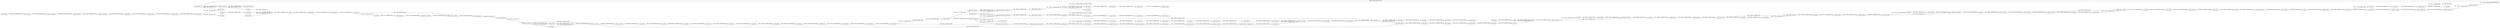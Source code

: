 digraph {
	"-5245505012092821955_288" [label="Numeric Scorer"]
	"568922997298968950_7" [label="Table Creator"]
	"1060219230283007269_179" [label="Math Formula"]
	"-7363788406194749270_183" [label="Column Rename"]
	"-7363788406194749270_193" [label="Column Filter"]
	"7872099646043598020_292" [label="Rule Engine"]
	"6473335988018264710_206" [label="Lag Column"]
	"6935933883395759469_341" [label="Excel Reader"]
	"568922997298968950_318" [label="Column Filter"]
	"6935933883395759469_352" [label="String Manipulation"]
	"7872099646043598020_295" [label="Date_Time Shift"]
	"-5245505012092821955_293" [label="PMML Writer"]
	"-5245505012092821955_283" [label="MultiLayerPerceptron Predictor"]
	"1060219230283007269_182" [label="Column Filter"]
	"7872099646043598020_52" [label="MultiLayerPerceptron Predictor"]
	"568922997298968950_172" [label="Numeric Row Splitter"]
	"7872099646043598020_319" [label="Column Filter"]
	"-5245505012092821955_305" [label="Rule_based Row Filter"]
	"-5245505012092821955_323" [label="Line Plot _local_"]
	"568922997298968950_310" [label="DB Writer"]
	"-5245505012092821955_304" [label="MultiLayerPerceptron Predictor"]
	"568922997298968950_317" [label="Math Formula"]
	"568922997298968950_313" [label=GroupBy]
	"-7363788406194749270_199" [label="Row Filter"]
	"5670788896196359410_166" [label="Group Loop Start"]
	"-5245505012092821955_289" [label="Line Plot _local_"]
	"6473335988018264710_30" [label="Loop End"]
	"-7363788406194749270_198" [label="Row Filter"]
	"-7363788406194749270_194" [label="Column Rename"]
	"-1084327624944132518_171" [label="PMML To Cell"]
	"5670788896196359410_179" [label="Loop End"]
	"-5245505012092821955_320" [label="Row Filter"]
	"7872099646043598020_318" [label="Math Formula"]
	"6935933883395759469_351" [label="Column Combiner"]
	"-1084327624944132518_172" [label="Loop End _2 ports_"]
	"568922997298968950_216" [label="Line Plot _local_"]
	"6935933883395759469_343" [label="String Manipulation"]
	"-5804809195784026279_176" [label="Denormalizer _PMML_"]
	"-7363788406194749270_201" [label=Sorter]
	"7872099646043598020_324" [label="Column Resorter"]
	"-5510367632204351076_179" [label="Loop End"]
	"-5804809195784026279_169" [label="Math Formula"]
	"568922997298968950_222" [label="Line Plot"]
	"6473335988018264710_165" [label="Lag Column"]
	"568922997298968950_218" [label="Column Filter"]
	"568922997298968950_200" [label="Column Filter"]
	"568922997298968950_15" [label="DB Connector"]
	"-1563959538977006992_208" [label="Column Filter"]
	"-1084327624944132518_174" [label=Joiner]
	"-5245505012092821955_294" [label="Row Filter"]
	"-5510367632204351076_175" [label="Cell To PMML"]
	"568922997298968950_193" [label=Concatenate]
	"7872099646043598020_314" [label="Math Formula"]
	"568922997298968950_319" [label="String Manipulation"]
	"-5245505012092821955_319" [label="Column Filter"]
	"568922997298968950_228" [label=GroupBy]
	"-1084327624944132518_169" [label="Math Formula"]
	"6473335988018264710_210" [label="Column Rename"]
	"1060219230283007269_192" [label="Java Snippet"]
	"6935933883395759469_345" [label="Column Rename"]
	"7872099646043598020_306" [label="Math Formula"]
	"-7363788406194749270_185" [label=Sorter]
	"568922997298968950_339" [label="Number To String"]
	"-1084327624944132518_173" [label=GroupBy]
	"568922997298968950_18" [label=Sorter]
	"-1563959538977006992_239" [label="Rule Engine"]
	"7872099646043598020_320" [label=Unpivoting]
	"6935933883395759469_346" [label="Column Resorter"]
	"568922997298968950_298" [label="Row Filter"]
	"1060219230283007269_301" [label=Sorter]
	"7872099646043598020_298" [label="Date_Time to String"]
	"-3544231404771684170_169" [label="Math Formula"]
	"-5245505012092821955_290" [label="Row Filter"]
	"568922997298968950_340" [label="String To Number"]
	"7872099646043598020_65" [label="Recursive Loop End"]
	"-5245505012092821955_318" [label="Row Filter"]
	"-7363788406194749270_178" [label=Joiner]
	"-5804809195784026279_166" [label="Group Loop Start"]
	"-5804809195784026279_179" [label="Loop End"]
	"-3544231404771684170_175" [label="Cell To PMML"]
	"5670788896196359410_173" [label=GroupBy]
	"-7363788406194749270_184" [label="Column Rename"]
	"-5245505012092821955_303" [label="RProp MLP Learner"]
	"-1084327624944132518_166" [label="Group Loop Start"]
	"568922997298968950_301" [label="Rule_based Row Filter"]
	"6935933883395759469_347" [label="Math Formula"]
	"568922997298968950_316" [label="Rule Engine"]
	"7872099646043598020_316" [label="Math Formula"]
	"7872099646043598020_64" [label="Recursive Loop Start"]
	"5670788896196359410_176" [label="Denormalizer _PMML_"]
	"7872099646043598020_172" [label="Column Resorter"]
	"1060219230283007269_300" [label="Column Filter"]
	"6473335988018264710_209" [label="Column Filter"]
	"568922997298968950_4" [label="DB Query Reader"]
	"-5245505012092821955_197" [label="Column Filter"]
	"-1563959538977006992_11" [label="Cross Joiner"]
	"7872099646043598020_293" [label="String to Date_Time"]
	"7872099646043598020_321" [label="Lag Column"]
	"568922997298968950_352" [label="DB Writer"]
	"7872099646043598020_323" [label=Pivoting]
	"-3544231404771684170_173" [label=GroupBy]
	"-5245505012092821955_177" [label="RProp MLP Learner"]
	"-5245505012092821955_291" [label="Column Filter"]
	"-5510367632204351076_176" [label="Denormalizer _PMML_"]
	"568922997298968950_237" [label="Row Filter"]
	"568922997298968950_294" [label="Row Filter"]
	"-5804809195784026279_173" [label=GroupBy]
	"-5245505012092821955_284" [label="Missing Value"]
	"-3544231404771684170_166" [label="Group Loop Start"]
	"6473335988018264710_185" [label="Row Splitter"]
	"-3544231404771684170_179" [label="Loop End"]
	"568922997298968950_236" [label="Row Filter"]
	"-5804809195784026279_175" [label="Cell To PMML"]
	"-1084327624944132518_170" [label="Normalizer _PMML_"]
	"7872099646043598020_301" [label="String To Number _deprecated_"]
	"568922997298968950_351" [label="Math Formula"]
	"568922997298968950_188" [label="Line Plot _local_"]
	"-7363788406194749270_187" [label="Column Rename"]
	"-1563959538977006992_12" [label="Missing Value"]
	"-5245505012092821955_306" [label="Rule Engine"]
	"-5245505012092821955_278" [label="Rule_based Row Filter"]
	"5670788896196359410_175" [label="Cell To PMML"]
	"7872099646043598020_322" [label="Math Formula"]
	"-7363788406194749270_190" [label="Column Expressions"]
	"5670788896196359410_169" [label="Math Formula"]
	"-5510367632204351076_166" [label="Group Loop Start"]
	"6473335988018264710_208" [label="Rule Engine"]
	"-5245505012092821955_296" [label="Rule_based Row Filter"]
	"6935933883395759469_344" [label="Column Filter"]
	"6473335988018264710_234" [label="Lag Column"]
	"6473335988018264710_204" [label="Row Splitter"]
	"6935933883395759469_342" [label="Math Formula"]
	"-1563959538977006992_2" [label=Sorter]
	"-5245505012092821955_302" [label="Rule Engine"]
	"-5510367632204351076_173" [label=GroupBy]
	"-3544231404771684170_176" [label="Denormalizer _PMML_"]
	"7872099646043598020_315" [label="Column Filter"]
	"-1563959538977006992_8" [label=Joiner]
	"7872099646043598020_159" [label="Column Filter"]
	"568922997298968950_347" [label="Table Row to Variable"]
	"6473335988018264710_207" [label="Rule Engine"]
	"-5245505012092821955_292" [label="Row Splitter"]
	"-1563959538977006992_9" [label=GroupBy]
	"-5245505012092821955_307" [label="Numeric Scorer"]
	"568922997298968950_293" [label="String to Date_Time"]
	"-7363788406194749270_200" [label=Sorter]
	"1060219230283007269_197" [label="Column Filter"]
	"6473335988018264710_236" [label="Double To Int"]
	"-5510367632204351076_169" [label="Math Formula"]
	"6473335988018264710_235" [label="Rule Engine"]
	"7872099646043598020_317" [label="Number To String"]
	"6473335988018264710_31" [label="Group Loop Start"]
	"-5510367632204351076_166" -> "-5510367632204351076_173" [label="data: 132000; is_blocking: True"]
	"568922997298968950_316" -> "568922997298968950_318" [label="data: 13110; is_blocking: False"]
	"-1563959538977006992_239" -> "568922997298968950_172" [label="data: 7956; is_blocking: False"]
	"-1084327624944132518_166" -> "-1084327624944132518_170" [label="data: 18402; is_blocking: True"]
	"-3544231404771684170_166" -> "-3544231404771684170_176" [label="data: 132168; is_blocking: True"]
	"-1084327624944132518_171" -> "-1084327624944132518_174" [label="data: 2870; is_blocking: False"]
	"-1084327624944132518_172" -> "1060219230283007269_179" [label="data: 9642; is_blocking: False"]
	"568922997298968950_293" -> "568922997298968950_340" [label="data: 15628; is_blocking: False"]
	"-5245505012092821955_278" -> "-5245505012092821955_197" [label="data: 147054; is_blocking: False"]
	"6473335988018264710_210" -> "6473335988018264710_204" [label="data: 91739; is_blocking: False"]
	"568922997298968950_18" -> "-1563959538977006992_8" [label="data: 14019; is_blocking: True"]
	"6935933883395759469_345" -> "6935933883395759469_346" [label="data: 4455; is_blocking: False"]
	"6935933883395759469_343" -> "6935933883395759469_351" [label="data: 8364; is_blocking: False"]
	"5670788896196359410_166" -> "5670788896196359410_173" [label="data: 132230; is_blocking: True"]
	"568922997298968950_200" -> "568922997298968950_188" [label="data: 74531; is_blocking: False"]
	"-3544231404771684170_179" -> "-3544231404771684170_169" [label="data: 141637; is_blocking: True"]
	"568922997298968950_218" -> "568922997298968950_222" [label="data: 6697; is_blocking: False"]
	"6935933883395759469_347" -> "568922997298968950_352" [label="data: 7909; is_blocking: False"]
	"568922997298968950_172" -> "-1084327624944132518_169" [label="data: 17264; is_blocking: False"]
	"568922997298968950_15" -> "568922997298968950_310" [label="object: 3566; is_blocking: True"]
	"568922997298968950_339" -> "568922997298968950_319" [label="data: 13697; is_blocking: False"]
	"-3544231404771684170_166" -> "-3544231404771684170_173" [label="data: 132168; is_blocking: True"]
	"6473335988018264710_206" -> "6473335988018264710_207" [label="data: 151200; is_blocking: False"]
	"7872099646043598020_315" -> "568922997298968950_193" [label="data: 102071; is_blocking: False"]
	"5670788896196359410_173" -> "5670788896196359410_175" [label="data: 3621; is_blocking: True"]
	"-5804809195784026279_179" -> "-5804809195784026279_169" [label="data: 142176; is_blocking: True"]
	"7872099646043598020_324" -> "7872099646043598020_159" [label="data: 104539; is_blocking: False"]
	"6473335988018264710_204" -> "7872099646043598020_64" [label="data: 93155; is_blocking: False"]
	"6935933883395759469_351" -> "6935933883395759469_352" [label="data: 11585; is_blocking: False"]
	"6473335988018264710_185" -> "6473335988018264710_206" [label="data: 149675; is_blocking: False"]
	"-5245505012092821955_319" -> "-5245505012092821955_323" [label="data: 21072; is_blocking: False"]
	"-5245505012092821955_284" -> "-5245505012092821955_283" [label="data: 147054; is_blocking: True"]
	"-1084327624944132518_169" -> "-1084327624944132518_166" [label="data: 8983; is_blocking: False"]
	"6473335988018264710_236" -> "6473335988018264710_209" [label="data: 107215; is_blocking: False"]
	"6935933883395759469_352" -> "6935933883395759469_344" [label="data: 12158; is_blocking: False"]
	"-1084327624944132518_173" -> "-1084327624944132518_174" [label="data: 3300; is_blocking: True"]
	"7872099646043598020_301" -> "7872099646043598020_319" [label="data: 106854; is_blocking: False"]
	"7872099646043598020_65" -> "7872099646043598020_314" [label="data: 105242; is_blocking: False"]
	"-5245505012092821955_303" -> "-5245505012092821955_293" [label="object: 509457; is_blocking: True"]
	"1060219230283007269_179" -> "1060219230283007269_182" [label="data: 110100; is_blocking: False"]
	"568922997298968950_298" -> "568922997298968950_218" [label="data: 30649; is_blocking: False"]
	"568922997298968950_340" -> "568922997298968950_310" [label="data: 15348; is_blocking: False"]
	"7872099646043598020_292" -> "7872099646043598020_306" [label="data: 105365; is_blocking: False"]
	"1060219230283007269_192" -> "1060219230283007269_197" [label="data: 125121; is_blocking: False"]
	"-1563959538977006992_208" -> "-1563959538977006992_239" [label="data: 5037; is_blocking: False"]
	"568922997298968950_236" -> "568922997298968950_294" [label="data: 163062; is_blocking: False"]
	"-7363788406194749270_184" -> "-3544231404771684170_166" [label="data: 9498; is_blocking: False"]
	"5670788896196359410_166" -> "5670788896196359410_176" [label="data: 132230; is_blocking: True"]
	"7872099646043598020_292" -> "7872099646043598020_316" [label="data: 105365; is_blocking: False"]
	"-5245505012092821955_318" -> "-5245505012092821955_320" [label="data: 153241; is_blocking: False"]
	"7872099646043598020_172" -> "7872099646043598020_65" [label="data: 103505; is_blocking: False"]
	"-5510367632204351076_173" -> "-5510367632204351076_175" [label="data: 3622; is_blocking: True"]
	"-5510367632204351076_175" -> "-5510367632204351076_176" [label="object: 2346; is_blocking: True"]
	"7872099646043598020_316" -> "7872099646043598020_317" [label="data: 105886; is_blocking: False"]
	"7872099646043598020_318" -> "7872099646043598020_295" [label="data: 107359; is_blocking: False"]
	"-5245505012092821955_304" -> "-5245505012092821955_305" [label="data: 108399; is_blocking: False"]
	"-5804809195784026279_173" -> "-5804809195784026279_175" [label="data: 3621; is_blocking: True"]
	"-5510367632204351076_176" -> "-5510367632204351076_179" [label="data: 131514; is_blocking: False"]
	"-5245505012092821955_303" -> "-5245505012092821955_304" [label="object: 509457; is_blocking: True"]
	"-7363788406194749270_199" -> "-7363788406194749270_201" [label="data: 5419; is_blocking: False"]
	"-1084327624944132518_170" -> "-1084327624944132518_173" [label="data: 18474; is_blocking: False"]
	"-1563959538977006992_8" -> "-1563959538977006992_2" [label="data: 18163; is_blocking: True"]
	"-1563959538977006992_9" -> "-1563959538977006992_11" [label="data: 3300; is_blocking: True"]
	"-5245505012092821955_306" -> "-5245505012092821955_318" [label="data: 108399; is_blocking: False"]
	"-7363788406194749270_187" -> "-7363788406194749270_193" [label="data: 9491; is_blocking: False"]
	"-1563959538977006992_239" -> "568922997298968950_228" [label="data: 7956; is_blocking: False"]
	"568922997298968950_316" -> "568922997298968950_237" [label="data: 13110; is_blocking: False"]
	"-5804809195784026279_166" -> "-5804809195784026279_176" [label="data: 132803; is_blocking: True"]
	"-5245505012092821955_302" -> "-5245505012092821955_290" [label="data: 108393; is_blocking: False"]
	"6473335988018264710_165" -> "6473335988018264710_30" [label="data: 152334; is_blocking: False"]
	"-5510367632204351076_169" -> "-7363788406194749270_187" [label="data: 17342; is_blocking: False"]
	"7872099646043598020_64" -> "7872099646043598020_52" [label="data: 95839; is_blocking: False"]
	"-5804809195784026279_176" -> "-5804809195784026279_179" [label="data: 132306; is_blocking: False"]
	"-5510367632204351076_166" -> "-5510367632204351076_176" [label="data: 132000; is_blocking: True"]
	"-5245505012092821955_291" -> "-5245505012092821955_289" [label="data: 21071; is_blocking: False"]
	"568922997298968950_347" -> "568922997298968950_172" [label="object: 288; is_blocking: True"]
	"-3544231404771684170_169" -> "-7363788406194749270_194" [label="data: 17444; is_blocking: False"]
	"7872099646043598020_317" -> "7872099646043598020_293" [label="data: 105744; is_blocking: False"]
	"-1084327624944132518_174" -> "-1084327624944132518_172" [label="data: 4537; is_blocking: True"]
	"6473335988018264710_207" -> "6473335988018264710_234" [label="data: 103799; is_blocking: False"]
	"7872099646043598020_314" -> "7872099646043598020_315" [label="data: 104808; is_blocking: False"]
	"568922997298968950_193" -> "568922997298968950_236" [label="data: 92933; is_blocking: False"]
	"-1563959538977006992_2" -> "-1563959538977006992_12" [label="data: 18163; is_blocking: True"]
	"-5245505012092821955_290" -> "-5245505012092821955_294" [label="data: 153290; is_blocking: False"]
	"-3544231404771684170_173" -> "-3544231404771684170_175" [label="data: 3619; is_blocking: True"]
	"-7363788406194749270_201" -> "-7363788406194749270_178" [label="data: 3964; is_blocking: True"]
	"7872099646043598020_298" -> "7872099646043598020_301" [label="data: 106713; is_blocking: False"]
	"6935933883395759469_341" -> "6935933883395759469_342" [label="data: 16287; is_blocking: False"]
	"-5245505012092821955_303" -> "7872099646043598020_64" [label="object: 509457; is_blocking: True"]
	"5670788896196359410_175" -> "5670788896196359410_176" [label="object: 2346; is_blocking: True"]
	"7872099646043598020_319" -> "7872099646043598020_65" [label="data: 105057; is_blocking: False"]
	"-7363788406194749270_190" -> "1060219230283007269_300" [label="data: 24569; is_blocking: False"]
	"-5245505012092821955_302" -> "-5245505012092821955_292" [label="data: 108393; is_blocking: False"]
	"568922997298968950_218" -> "568922997298968950_216" [label="data: 6697; is_blocking: False"]
	"-7363788406194749270_183" -> "-5804809195784026279_166" [label="data: 9489; is_blocking: False"]
	"1060219230283007269_182" -> "1060219230283007269_192" [label="data: 102107; is_blocking: False"]
	"6473335988018264710_31" -> "6473335988018264710_165" [label="data: 19643; is_blocking: True"]
	"-7363788406194749270_193" -> "-7363788406194749270_185" [label="data: 10564; is_blocking: False"]
	"-1084327624944132518_172" -> "6473335988018264710_31" [label="data: 9642; is_blocking: False"]
	"-5245505012092821955_284" -> "-5245505012092821955_304" [label="data: 147054; is_blocking: True"]
	"568922997298968950_294" -> "568922997298968950_200" [label="data: 163062; is_blocking: False"]
	"568922997298968950_351" -> "568922997298968950_347" [label="data: 3100; is_blocking: False"]
	"-1084327624944132518_170" -> "-1084327624944132518_171" [label="object: 2374; is_blocking: True"]
	"-5245505012092821955_302" -> "-5245505012092821955_288" [label="data: 108393; is_blocking: False"]
	"-5510367632204351076_179" -> "-5510367632204351076_169" [label="data: 141610; is_blocking: True"]
	"-3544231404771684170_176" -> "-3544231404771684170_179" [label="data: 131709; is_blocking: False"]
	"6935933883395759469_346" -> "6935933883395759469_347" [label="data: 5004; is_blocking: False"]
	"7872099646043598020_322" -> "7872099646043598020_323" [label="data: 11161; is_blocking: False"]
	"-5245505012092821955_303" -> "568922997298968950_193" [label="object: 509457; is_blocking: True"]
	"6473335988018264710_234" -> "6473335988018264710_235" [label="data: 152353; is_blocking: False"]
	"1060219230283007269_197" -> "-7363788406194749270_198" [label="data: 8108; is_blocking: False"]
	"568922997298968950_228" -> "568922997298968950_351" [label="data: 2537; is_blocking: True"]
	"-7363788406194749270_194" -> "-5510367632204351076_166" [label="data: 9491; is_blocking: False"]
	"7872099646043598020_159" -> "7872099646043598020_172" [label="data: 103505; is_blocking: False"]
	"1060219230283007269_301" -> "568922997298968950_317" [label="data: 30336; is_blocking: True"]
	"-5804809195784026279_175" -> "-5804809195784026279_176" [label="object: 2346; is_blocking: True"]
	"6473335988018264710_235" -> "6473335988018264710_208" [label="data: 104935; is_blocking: False"]
	"-7363788406194749270_185" -> "-7363788406194749270_190" [label="data: 131945; is_blocking: True"]
	"7872099646043598020_321" -> "7872099646043598020_322" [label="data: 11230; is_blocking: False"]
	"568922997298968950_317" -> "568922997298968950_316" [label="data: 11384; is_blocking: False"]
	"5670788896196359410_179" -> "5670788896196359410_169" [label="data: 142876; is_blocking: True"]
	"5670788896196359410_176" -> "5670788896196359410_179" [label="data: 132997; is_blocking: False"]
	"-1563959538977006992_12" -> "-1563959538977006992_208" [label="data: 18162; is_blocking: True"]
	"568922997298968950_237" -> "568922997298968950_298" [label="data: 30649; is_blocking: False"]
	"568922997298968950_15" -> "568922997298968950_352" [label="object: 3566; is_blocking: True"]
	"7872099646043598020_320" -> "7872099646043598020_321" [label="data: 9948; is_blocking: False"]
	"568922997298968950_4" -> "568922997298968950_18" [label="data: 14020; is_blocking: False"]
	"-5245505012092821955_197" -> "-5245505012092821955_303" [label="data: 97245; is_blocking: False"]
	"1060219230283007269_300" -> "1060219230283007269_301" [label="data: 9995; is_blocking: False"]
	"6935933883395759469_347" -> "568922997298968950_313" [label="data: 7909; is_blocking: False"]
	"7872099646043598020_295" -> "7872099646043598020_298" [label="data: 107386; is_blocking: False"]
	"-1563959538977006992_11" -> "-1563959538977006992_8" [label="data: 11770; is_blocking: False"]
	"568922997298968950_15" -> "568922997298968950_4" [label="object: 3566; is_blocking: True"]
	"-1084327624944132518_170" -> "-1084327624944132518_172" [label="data: 18474; is_blocking: False"]
	"-5245505012092821955_305" -> "-5245505012092821955_306" [label="data: 153241; is_blocking: False"]
	"-5245505012092821955_306" -> "-5245505012092821955_307" [label="data: 108399; is_blocking: False"]
	"-5245505012092821955_296" -> "-5245505012092821955_302" [label="data: 153292; is_blocking: False"]
	"7872099646043598020_306" -> "7872099646043598020_320" [label="data: 105888; is_blocking: False"]
	"6935933883395759469_344" -> "6935933883395759469_345" [label="data: 5014; is_blocking: False"]
	"-7363788406194749270_198" -> "-7363788406194749270_200" [label="data: 40571; is_blocking: False"]
	"7872099646043598020_293" -> "7872099646043598020_318" [label="data: 106420; is_blocking: False"]
	"6935933883395759469_342" -> "6935933883395759469_343" [label="data: 7701; is_blocking: False"]
	"-5245505012092821955_283" -> "-5245505012092821955_296" [label="data: 108393; is_blocking: False"]
	"568922997298968950_4" -> "568922997298968950_301" [label="data: 14020; is_blocking: False"]
	"6473335988018264710_204" -> "-5245505012092821955_278" [label="data: 93155; is_blocking: False"]
	"-5245505012092821955_177" -> "-5245505012092821955_283" [label="object: 128820; is_blocking: True"]
	"-7363788406194749270_178" -> "5670788896196359410_166" [label="data: 132230; is_blocking: True"]
	"-7363788406194749270_200" -> "-7363788406194749270_178" [label="data: 40571; is_blocking: True"]
	"6473335988018264710_30" -> "6473335988018264710_185" [label="data: 246579; is_blocking: True"]
	"7872099646043598020_323" -> "7872099646043598020_324" [label="data: 306810; is_blocking: True"]
	"5670788896196359410_169" -> "-7363788406194749270_183" [label="data: 14534; is_blocking: False"]
	"568922997298968950_193" -> "1060219230283007269_179" [label="data: 92933; is_blocking: False"]
	"6473335988018264710_208" -> "6473335988018264710_236" [label="data: 107234; is_blocking: False"]
	"-5804809195784026279_166" -> "-5804809195784026279_173" [label="data: 132803; is_blocking: True"]
	"-5245505012092821955_320" -> "-5245505012092821955_319" [label="data: 153241; is_blocking: False"]
	"6473335988018264710_209" -> "6473335988018264710_210" [label="data: 101014; is_blocking: False"]
	"568922997298968950_318" -> "568922997298968950_339" [label="data: 9993; is_blocking: False"]
	"-5245505012092821955_294" -> "-5245505012092821955_291" [label="data: 153291; is_blocking: False"]
	"-5804809195784026279_169" -> "-7363788406194749270_184" [label="data: 17533; is_blocking: False"]
	"7872099646043598020_52" -> "7872099646043598020_292" [label="data: 105366; is_blocking: False"]
	"568922997298968950_319" -> "568922997298968950_293" [label="data: 14192; is_blocking: False"]
	"-3544231404771684170_175" -> "-3544231404771684170_176" [label="object: 2346; is_blocking: True"]
	"568922997298968950_7" -> "-1563959538977006992_8" [label="data: 9081; is_blocking: True"]
	"-5245505012092821955_197" -> "-5245505012092821955_177" [label="data: 97245; is_blocking: False"]
	rankdir=LR
}

